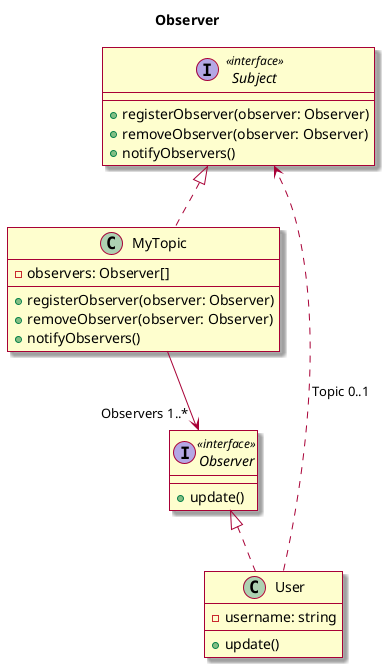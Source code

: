 @startuml Observer - Design Pattern

skin rose

title Observer

interface Subject <<interface>> {
    + registerObserver(observer: Observer)
    + removeObserver(observer: Observer)
    + notifyObservers()
}

interface Observer <<interface>> {
    + update()
}

class MyTopic implements Subject {
    - observers: Observer[]
    + registerObserver(observer: Observer)
    + removeObserver(observer: Observer)
    + notifyObservers()
}

class User implements Observer {
    - username: string
    + update()
}

MyTopic --> "Observers 1..*" Observer
User ..> Subject : "Topic 0..1"

@enduml


